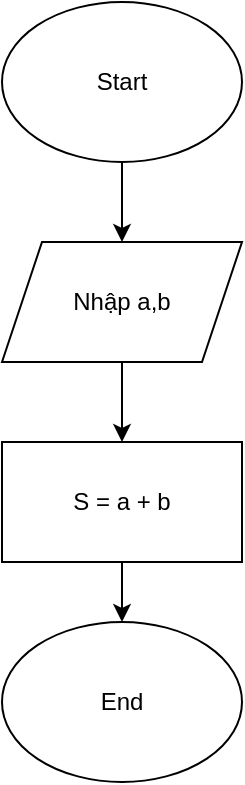 <mxfile version="24.8.6">
  <diagram id="C5RBs43oDa-KdzZeNtuy" name="Page-1">
    <mxGraphModel dx="1026" dy="620" grid="1" gridSize="10" guides="1" tooltips="1" connect="1" arrows="1" fold="1" page="1" pageScale="1" pageWidth="827" pageHeight="1169" math="0" shadow="0">
      <root>
        <mxCell id="WIyWlLk6GJQsqaUBKTNV-0" />
        <mxCell id="WIyWlLk6GJQsqaUBKTNV-1" parent="WIyWlLk6GJQsqaUBKTNV-0" />
        <mxCell id="ej6WfVjkK5Nf_wnxbBN5-4" value="" style="edgeStyle=orthogonalEdgeStyle;rounded=0;orthogonalLoop=1;jettySize=auto;html=1;" edge="1" parent="WIyWlLk6GJQsqaUBKTNV-1" source="ej6WfVjkK5Nf_wnxbBN5-0" target="ej6WfVjkK5Nf_wnxbBN5-1">
          <mxGeometry relative="1" as="geometry" />
        </mxCell>
        <mxCell id="ej6WfVjkK5Nf_wnxbBN5-0" value="Start" style="ellipse;whiteSpace=wrap;html=1;" vertex="1" parent="WIyWlLk6GJQsqaUBKTNV-1">
          <mxGeometry x="350" y="70" width="120" height="80" as="geometry" />
        </mxCell>
        <mxCell id="ej6WfVjkK5Nf_wnxbBN5-5" value="" style="edgeStyle=orthogonalEdgeStyle;rounded=0;orthogonalLoop=1;jettySize=auto;html=1;" edge="1" parent="WIyWlLk6GJQsqaUBKTNV-1" source="ej6WfVjkK5Nf_wnxbBN5-1" target="ej6WfVjkK5Nf_wnxbBN5-2">
          <mxGeometry relative="1" as="geometry" />
        </mxCell>
        <mxCell id="ej6WfVjkK5Nf_wnxbBN5-1" value="Nhập a,b" style="shape=parallelogram;perimeter=parallelogramPerimeter;whiteSpace=wrap;html=1;fixedSize=1;" vertex="1" parent="WIyWlLk6GJQsqaUBKTNV-1">
          <mxGeometry x="350" y="190" width="120" height="60" as="geometry" />
        </mxCell>
        <mxCell id="ej6WfVjkK5Nf_wnxbBN5-6" value="" style="edgeStyle=orthogonalEdgeStyle;rounded=0;orthogonalLoop=1;jettySize=auto;html=1;" edge="1" parent="WIyWlLk6GJQsqaUBKTNV-1" source="ej6WfVjkK5Nf_wnxbBN5-2" target="ej6WfVjkK5Nf_wnxbBN5-3">
          <mxGeometry relative="1" as="geometry" />
        </mxCell>
        <mxCell id="ej6WfVjkK5Nf_wnxbBN5-2" value="S = a + b" style="rounded=0;whiteSpace=wrap;html=1;" vertex="1" parent="WIyWlLk6GJQsqaUBKTNV-1">
          <mxGeometry x="350" y="290" width="120" height="60" as="geometry" />
        </mxCell>
        <mxCell id="ej6WfVjkK5Nf_wnxbBN5-3" value="End" style="ellipse;whiteSpace=wrap;html=1;" vertex="1" parent="WIyWlLk6GJQsqaUBKTNV-1">
          <mxGeometry x="350" y="380" width="120" height="80" as="geometry" />
        </mxCell>
      </root>
    </mxGraphModel>
  </diagram>
</mxfile>
